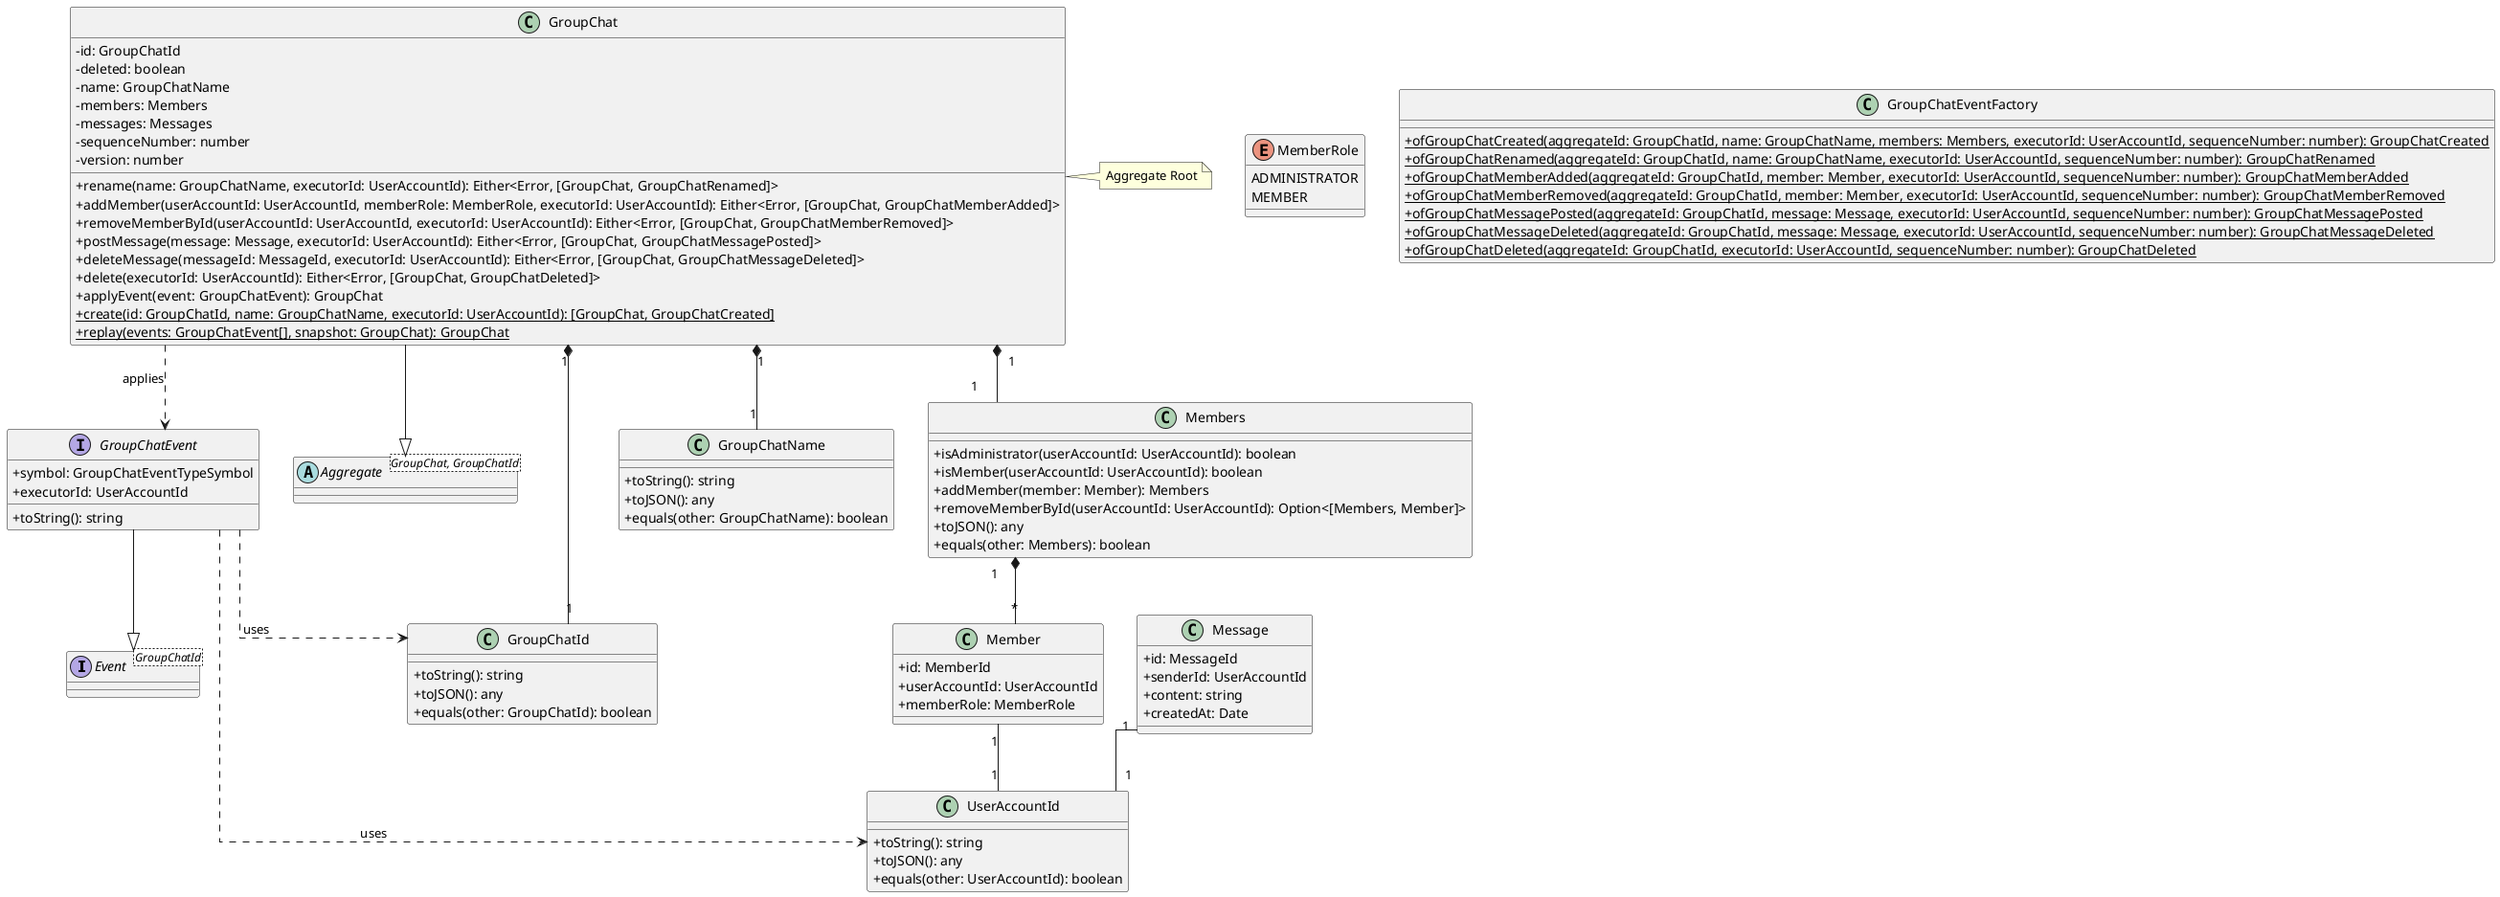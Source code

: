 @startuml
skinparam classAttributeIconSize 0
skinparam linetype ortho

interface Event<GroupChatId> {
}

interface GroupChatEvent {
  +symbol: GroupChatEventTypeSymbol
  +executorId: UserAccountId
  +toString(): string
}

abstract class Aggregate<GroupChat, GroupChatId>

class GroupChat {
  -id: GroupChatId
  -deleted: boolean
  -name: GroupChatName
  -members: Members
  -messages: Messages
  -sequenceNumber: number
  -version: number
  +rename(name: GroupChatName, executorId: UserAccountId): Either<Error, [GroupChat, GroupChatRenamed]>
  +addMember(userAccountId: UserAccountId, memberRole: MemberRole, executorId: UserAccountId): Either<Error, [GroupChat, GroupChatMemberAdded]>
  +removeMemberById(userAccountId: UserAccountId, executorId: UserAccountId): Either<Error, [GroupChat, GroupChatMemberRemoved]>
  +postMessage(message: Message, executorId: UserAccountId): Either<Error, [GroupChat, GroupChatMessagePosted]>
  +deleteMessage(messageId: MessageId, executorId: UserAccountId): Either<Error, [GroupChat, GroupChatMessageDeleted]>
  +delete(executorId: UserAccountId): Either<Error, [GroupChat, GroupChatDeleted]>
  +applyEvent(event: GroupChatEvent): GroupChat
  {static} +create(id: GroupChatId, name: GroupChatName, executorId: UserAccountId): [GroupChat, GroupChatCreated]
  {static} +replay(events: GroupChatEvent[], snapshot: GroupChat): GroupChat
}

class GroupChatId {
  +toString(): string
  +toJSON(): any
  +equals(other: GroupChatId): boolean
}

class GroupChatName {
  +toString(): string
  +toJSON(): any
  +equals(other: GroupChatName): boolean
}

class Members {
  +isAdministrator(userAccountId: UserAccountId): boolean
  +isMember(userAccountId: UserAccountId): boolean
  +addMember(member: Member): Members
  +removeMemberById(userAccountId: UserAccountId): Option<[Members, Member]>
  +toJSON(): any
  +equals(other: Members): boolean
}

class Member {
  +id: MemberId
  +userAccountId: UserAccountId
  +memberRole: MemberRole
}

class Message {
  +id: MessageId
  +senderId: UserAccountId
  +content: string
  +createdAt: Date
}

class UserAccountId {
  +toString(): string
  +toJSON(): any
  +equals(other: UserAccountId): boolean
}

enum MemberRole {
  ADMINISTRATOR
  MEMBER
}

class GroupChatEventFactory {
  {static} +ofGroupChatCreated(aggregateId: GroupChatId, name: GroupChatName, members: Members, executorId: UserAccountId, sequenceNumber: number): GroupChatCreated
  {static} +ofGroupChatRenamed(aggregateId: GroupChatId, name: GroupChatName, executorId: UserAccountId, sequenceNumber: number): GroupChatRenamed
  {static} +ofGroupChatMemberAdded(aggregateId: GroupChatId, member: Member, executorId: UserAccountId, sequenceNumber: number): GroupChatMemberAdded
  {static} +ofGroupChatMemberRemoved(aggregateId: GroupChatId, member: Member, executorId: UserAccountId, sequenceNumber: number): GroupChatMemberRemoved
  {static} +ofGroupChatMessagePosted(aggregateId: GroupChatId, message: Message, executorId: UserAccountId, sequenceNumber: number): GroupChatMessagePosted
  {static} +ofGroupChatMessageDeleted(aggregateId: GroupChatId, message: Message, executorId: UserAccountId, sequenceNumber: number): GroupChatMessageDeleted
  {static} +ofGroupChatDeleted(aggregateId: GroupChatId, executorId: UserAccountId, sequenceNumber: number): GroupChatDeleted
}

GroupChatEvent --|> Event
GroupChat --|> Aggregate
GroupChat "1" *-- "1" GroupChatId
GroupChat "1" *-- "1" GroupChatName
GroupChat "1" *-- "1" Members
Members "1" *-- "*" Member
Member "1" -- "1" UserAccountId
Message "1" -- "1" UserAccountId
GroupChatEvent ..> GroupChatId : uses
GroupChatEvent ..> UserAccountId : uses
GroupChat ..> GroupChatEvent : applies

note right of GroupChat : Aggregate Root

@enduml
